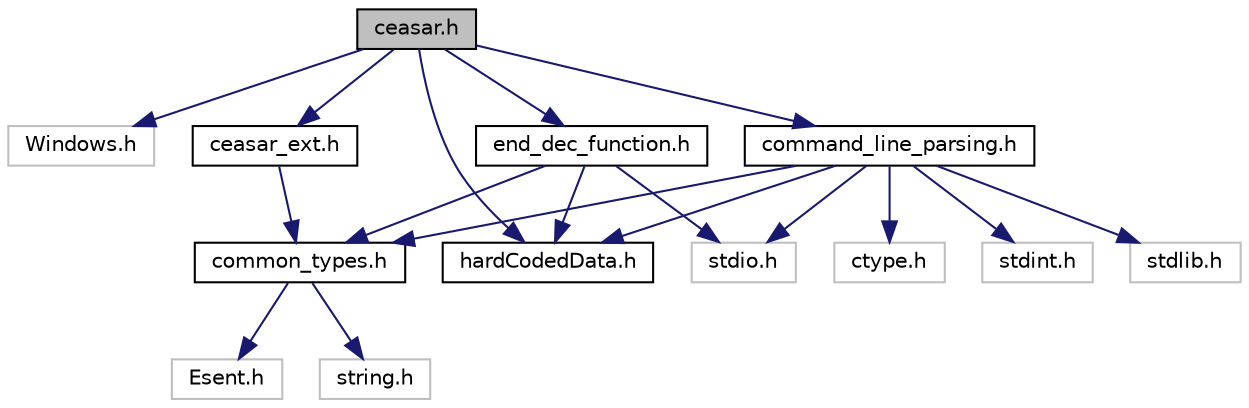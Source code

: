 digraph "ceasar.h"
{
 // INTERACTIVE_SVG=YES
 // LATEX_PDF_SIZE
  edge [fontname="Helvetica",fontsize="10",labelfontname="Helvetica",labelfontsize="10"];
  node [fontname="Helvetica",fontsize="10",shape=record];
  Node1 [label="ceasar.h",height=0.2,width=0.4,color="black", fillcolor="grey75", style="filled", fontcolor="black",tooltip="Delartion of core function to construct Ceasar program from."];
  Node1 -> Node2 [color="midnightblue",fontsize="10",style="solid",fontname="Helvetica"];
  Node2 [label="Windows.h",height=0.2,width=0.4,color="grey75", fillcolor="white", style="filled",tooltip=" "];
  Node1 -> Node3 [color="midnightblue",fontsize="10",style="solid",fontname="Helvetica"];
  Node3 [label="ceasar_ext.h",height=0.2,width=0.4,color="black", fillcolor="white", style="filled",URL="$ceasar__ext_8h.html",tooltip="All exposed functions and types to be used by someone who wants to call the Ceasar lib/program."];
  Node3 -> Node4 [color="midnightblue",fontsize="10",style="solid",fontname="Helvetica"];
  Node4 [label="common_types.h",height=0.2,width=0.4,color="black", fillcolor="white", style="filled",URL="$common__types_8h.html",tooltip="All common hardcoded data, types, and constants."];
  Node4 -> Node5 [color="midnightblue",fontsize="10",style="solid",fontname="Helvetica"];
  Node5 [label="Esent.h",height=0.2,width=0.4,color="grey75", fillcolor="white", style="filled",tooltip=" "];
  Node4 -> Node6 [color="midnightblue",fontsize="10",style="solid",fontname="Helvetica"];
  Node6 [label="string.h",height=0.2,width=0.4,color="grey75", fillcolor="white", style="filled",tooltip=" "];
  Node1 -> Node7 [color="midnightblue",fontsize="10",style="solid",fontname="Helvetica"];
  Node7 [label="end_dec_function.h",height=0.2,width=0.4,color="black", fillcolor="white", style="filled",URL="$end__dec__function_8h.html",tooltip="//TODO: Vladimir"];
  Node7 -> Node8 [color="midnightblue",fontsize="10",style="solid",fontname="Helvetica"];
  Node8 [label="stdio.h",height=0.2,width=0.4,color="grey75", fillcolor="white", style="filled",tooltip=" "];
  Node7 -> Node9 [color="midnightblue",fontsize="10",style="solid",fontname="Helvetica"];
  Node9 [label="hardCodedData.h",height=0.2,width=0.4,color="black", fillcolor="white", style="filled",URL="$hard_coded_data_8h.html",tooltip="All common hardcoded data, types, and constants."];
  Node7 -> Node4 [color="midnightblue",fontsize="10",style="solid",fontname="Helvetica"];
  Node1 -> Node9 [color="midnightblue",fontsize="10",style="solid",fontname="Helvetica"];
  Node1 -> Node10 [color="midnightblue",fontsize="10",style="solid",fontname="Helvetica"];
  Node10 [label="command_line_parsing.h",height=0.2,width=0.4,color="black", fillcolor="white", style="filled",URL="$command__line__parsing_8h.html",tooltip="Decleration and defenitions of all command line parsing related function and macros."];
  Node10 -> Node11 [color="midnightblue",fontsize="10",style="solid",fontname="Helvetica"];
  Node11 [label="ctype.h",height=0.2,width=0.4,color="grey75", fillcolor="white", style="filled",tooltip=" "];
  Node10 -> Node8 [color="midnightblue",fontsize="10",style="solid",fontname="Helvetica"];
  Node10 -> Node12 [color="midnightblue",fontsize="10",style="solid",fontname="Helvetica"];
  Node12 [label="stdint.h",height=0.2,width=0.4,color="grey75", fillcolor="white", style="filled",tooltip=" "];
  Node10 -> Node13 [color="midnightblue",fontsize="10",style="solid",fontname="Helvetica"];
  Node13 [label="stdlib.h",height=0.2,width=0.4,color="grey75", fillcolor="white", style="filled",tooltip=" "];
  Node10 -> Node9 [color="midnightblue",fontsize="10",style="solid",fontname="Helvetica"];
  Node10 -> Node4 [color="midnightblue",fontsize="10",style="solid",fontname="Helvetica"];
}

